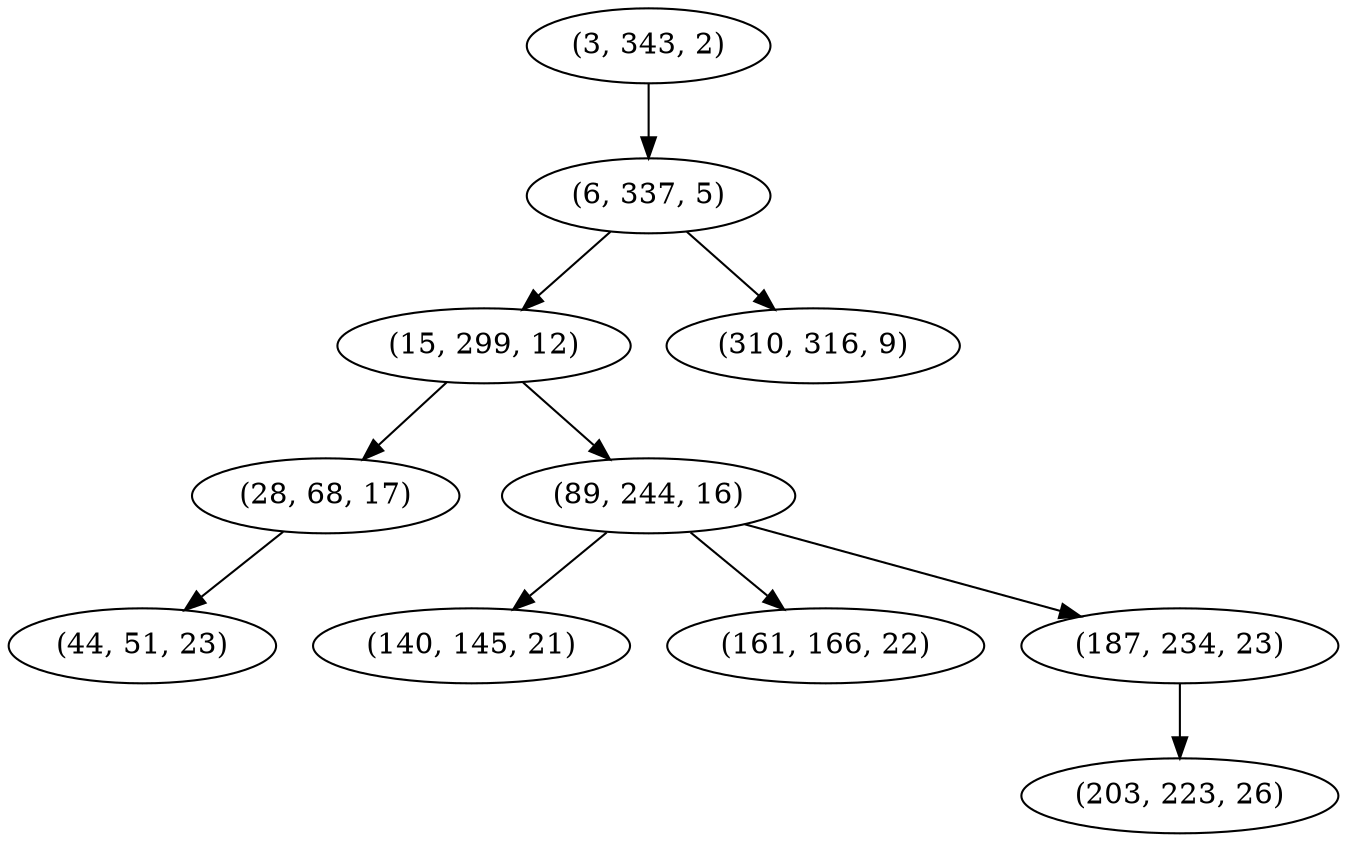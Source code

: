 digraph tree {
    "(3, 343, 2)";
    "(6, 337, 5)";
    "(15, 299, 12)";
    "(28, 68, 17)";
    "(44, 51, 23)";
    "(89, 244, 16)";
    "(140, 145, 21)";
    "(161, 166, 22)";
    "(187, 234, 23)";
    "(203, 223, 26)";
    "(310, 316, 9)";
    "(3, 343, 2)" -> "(6, 337, 5)";
    "(6, 337, 5)" -> "(15, 299, 12)";
    "(6, 337, 5)" -> "(310, 316, 9)";
    "(15, 299, 12)" -> "(28, 68, 17)";
    "(15, 299, 12)" -> "(89, 244, 16)";
    "(28, 68, 17)" -> "(44, 51, 23)";
    "(89, 244, 16)" -> "(140, 145, 21)";
    "(89, 244, 16)" -> "(161, 166, 22)";
    "(89, 244, 16)" -> "(187, 234, 23)";
    "(187, 234, 23)" -> "(203, 223, 26)";
}
